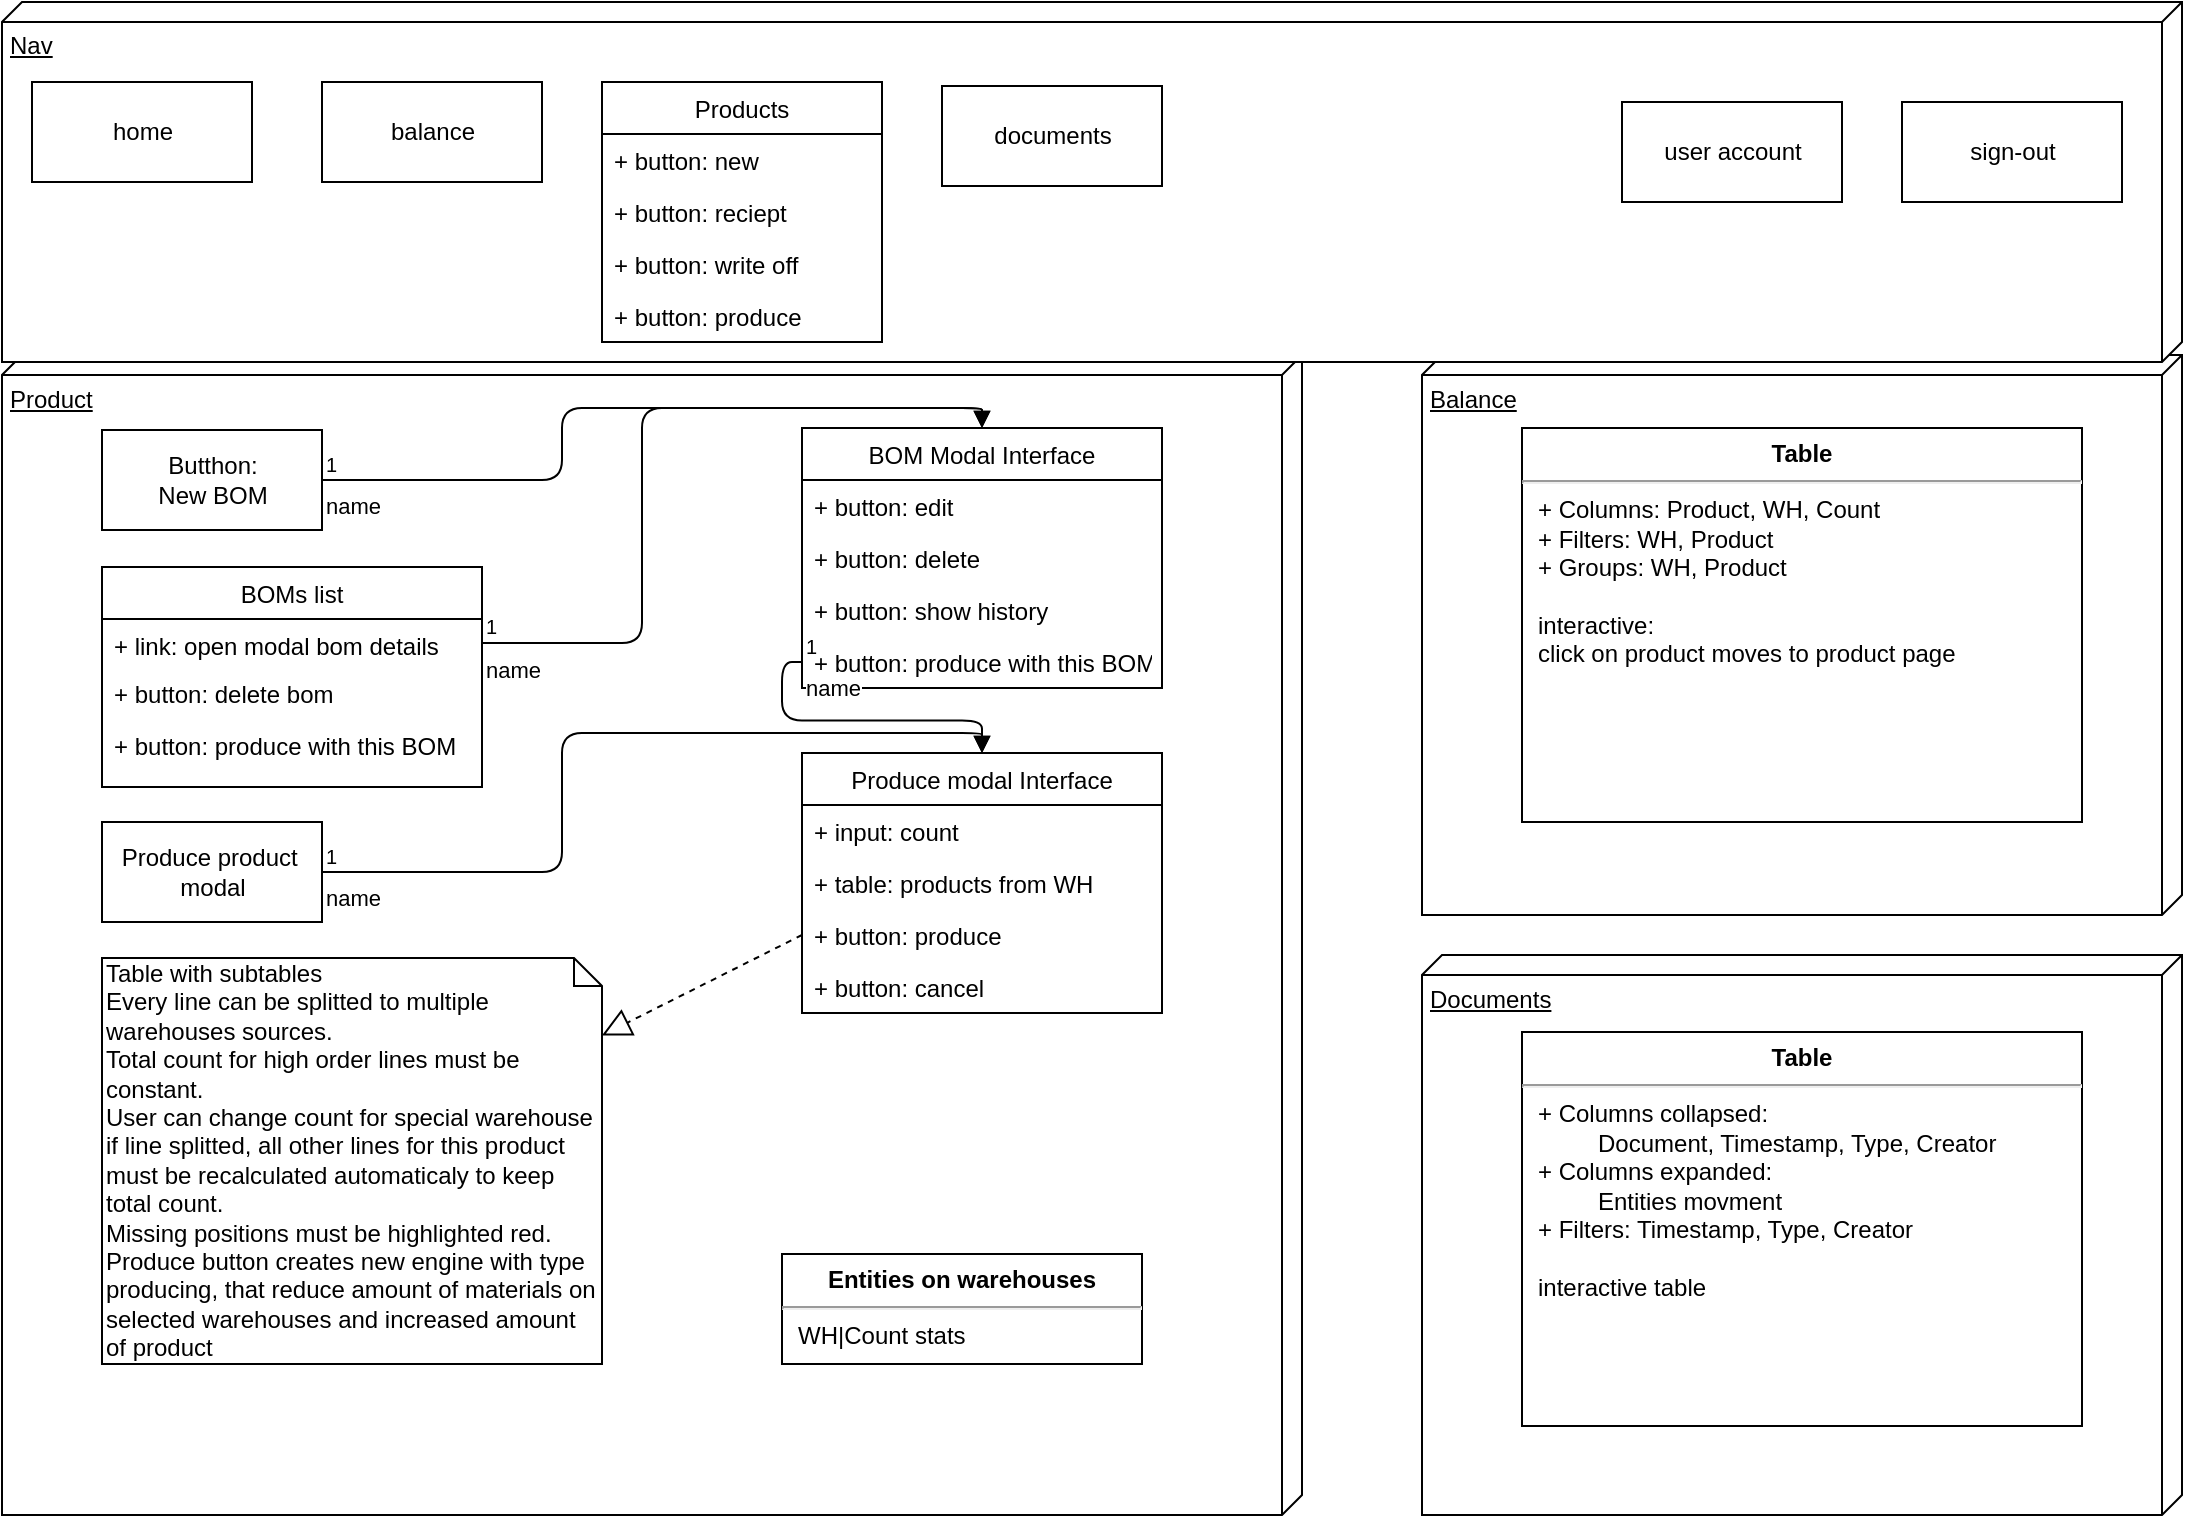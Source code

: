 <mxfile version="10.8.0" type="github"><diagram name="Page-1" id="5f0bae14-7c28-e335-631c-24af17079c00"><mxGraphModel dx="2254" dy="753" grid="1" gridSize="10" guides="1" tooltips="1" connect="1" arrows="1" fold="1" page="1" pageScale="1" pageWidth="1100" pageHeight="850" background="#ffffff" math="0" shadow="0"><root><mxCell id="0"/><mxCell id="1" parent="0"/><mxCell id="KCl2432QUtvmK8GABs0w-1" value="Product" style="verticalAlign=top;align=left;spacingTop=8;spacingLeft=2;spacingRight=12;shape=cube;size=10;direction=south;fontStyle=4;html=1;" parent="1" vertex="1"><mxGeometry x="-70" y="936.5" width="650" height="580" as="geometry"/></mxCell><mxCell id="KCl2432QUtvmK8GABs0w-2" value="Balance" style="verticalAlign=top;align=left;spacingTop=8;spacingLeft=2;spacingRight=12;shape=cube;size=10;direction=south;fontStyle=4;html=1;" parent="1" vertex="1"><mxGeometry x="640" y="936.5" width="380" height="280" as="geometry"/></mxCell><mxCell id="KCl2432QUtvmK8GABs0w-4" value="&lt;p style=&quot;margin: 0px ; margin-top: 6px ; text-align: center&quot;&gt;&lt;b&gt;Table&lt;/b&gt;&lt;/p&gt;&lt;hr&gt;&lt;p style=&quot;margin: 0px ; margin-left: 8px&quot;&gt;+ Columns: Product, WH, Count&lt;/p&gt;&lt;p style=&quot;margin: 0px ; margin-left: 8px&quot;&gt;+ Filters: WH, Product&lt;br&gt;&lt;/p&gt;&lt;p style=&quot;margin: 0px ; margin-left: 8px&quot;&gt;+ Groups: WH, Product&lt;/p&gt;&lt;p style=&quot;margin: 0px ; margin-left: 8px&quot;&gt;&lt;br&gt;&lt;/p&gt;&lt;p style=&quot;margin: 0px ; margin-left: 8px&quot;&gt;interactive:&lt;/p&gt;&lt;p style=&quot;margin: 0px ; margin-left: 8px&quot;&gt;click on product moves to product page&lt;/p&gt;" style="align=left;overflow=fill;html=1;" parent="1" vertex="1"><mxGeometry x="690" y="973" width="280" height="197" as="geometry"/></mxCell><mxCell id="KCl2432QUtvmK8GABs0w-13" value="Produce product&amp;nbsp;&lt;br&gt;modal&lt;br&gt;" style="html=1;" parent="1" vertex="1"><mxGeometry x="-20" y="1170" width="110" height="50" as="geometry"/></mxCell><mxCell id="KCl2432QUtvmK8GABs0w-14" value="Butthon:&lt;br&gt;New BOM" style="html=1;" parent="1" vertex="1"><mxGeometry x="-20" y="974" width="110" height="50" as="geometry"/></mxCell><mxCell id="KCl2432QUtvmK8GABs0w-15" value="BOMs list" style="swimlane;fontStyle=0;childLayout=stackLayout;horizontal=1;startSize=26;fillColor=none;horizontalStack=0;resizeParent=1;resizeParentMax=0;resizeLast=0;collapsible=1;marginBottom=0;" parent="1" vertex="1"><mxGeometry x="-20" y="1042.5" width="190" height="110" as="geometry"/></mxCell><mxCell id="KCl2432QUtvmK8GABs0w-16" value="+ link: open modal bom details" style="text;strokeColor=none;fillColor=none;align=left;verticalAlign=top;spacingLeft=4;spacingRight=4;overflow=hidden;rotatable=0;points=[[0,0.5],[1,0.5]];portConstraint=eastwest;" parent="KCl2432QUtvmK8GABs0w-15" vertex="1"><mxGeometry y="26" width="190" height="24" as="geometry"/></mxCell><mxCell id="KCl2432QUtvmK8GABs0w-28" value="+ button: delete bom" style="text;strokeColor=none;fillColor=none;align=left;verticalAlign=top;spacingLeft=4;spacingRight=4;overflow=hidden;rotatable=0;points=[[0,0.5],[1,0.5]];portConstraint=eastwest;" parent="KCl2432QUtvmK8GABs0w-15" vertex="1"><mxGeometry y="50" width="190" height="26" as="geometry"/></mxCell><mxCell id="KCl2432QUtvmK8GABs0w-17" value="+ button: produce with this BOM" style="text;strokeColor=none;fillColor=none;align=left;verticalAlign=top;spacingLeft=4;spacingRight=4;overflow=hidden;rotatable=0;points=[[0,0.5],[1,0.5]];portConstraint=eastwest;" parent="KCl2432QUtvmK8GABs0w-15" vertex="1"><mxGeometry y="76" width="190" height="34" as="geometry"/></mxCell><mxCell id="KCl2432QUtvmK8GABs0w-19" value="BOM Modal Interface" style="swimlane;fontStyle=0;childLayout=stackLayout;horizontal=1;startSize=26;fillColor=none;horizontalStack=0;resizeParent=1;resizeParentMax=0;resizeLast=0;collapsible=1;marginBottom=0;" parent="1" vertex="1"><mxGeometry x="330" y="973" width="180" height="130" as="geometry"/></mxCell><mxCell id="KCl2432QUtvmK8GABs0w-20" value="+ button: edit" style="text;strokeColor=none;fillColor=none;align=left;verticalAlign=top;spacingLeft=4;spacingRight=4;overflow=hidden;rotatable=0;points=[[0,0.5],[1,0.5]];portConstraint=eastwest;" parent="KCl2432QUtvmK8GABs0w-19" vertex="1"><mxGeometry y="26" width="180" height="26" as="geometry"/></mxCell><mxCell id="KCl2432QUtvmK8GABs0w-21" value="+ button: delete" style="text;strokeColor=none;fillColor=none;align=left;verticalAlign=top;spacingLeft=4;spacingRight=4;overflow=hidden;rotatable=0;points=[[0,0.5],[1,0.5]];portConstraint=eastwest;" parent="KCl2432QUtvmK8GABs0w-19" vertex="1"><mxGeometry y="52" width="180" height="26" as="geometry"/></mxCell><mxCell id="KCl2432QUtvmK8GABs0w-27" value="+ button: show history" style="text;strokeColor=none;fillColor=none;align=left;verticalAlign=top;spacingLeft=4;spacingRight=4;overflow=hidden;rotatable=0;points=[[0,0.5],[1,0.5]];portConstraint=eastwest;" parent="KCl2432QUtvmK8GABs0w-19" vertex="1"><mxGeometry y="78" width="180" height="26" as="geometry"/></mxCell><mxCell id="KCl2432QUtvmK8GABs0w-22" value="+ button: produce with this BOM" style="text;strokeColor=none;fillColor=none;align=left;verticalAlign=top;spacingLeft=4;spacingRight=4;overflow=hidden;rotatable=0;points=[[0,0.5],[1,0.5]];portConstraint=eastwest;" parent="KCl2432QUtvmK8GABs0w-19" vertex="1"><mxGeometry y="104" width="180" height="26" as="geometry"/></mxCell><mxCell id="KCl2432QUtvmK8GABs0w-23" value="name" style="endArrow=block;endFill=1;html=1;edgeStyle=orthogonalEdgeStyle;align=left;verticalAlign=top;entryX=0.5;entryY=0;entryDx=0;entryDy=0;" parent="1" source="KCl2432QUtvmK8GABs0w-16" target="KCl2432QUtvmK8GABs0w-19" edge="1"><mxGeometry x="-1" relative="1" as="geometry"><mxPoint x="180" y="1270" as="sourcePoint"/><mxPoint x="340" y="1270" as="targetPoint"/></mxGeometry></mxCell><mxCell id="KCl2432QUtvmK8GABs0w-24" value="1" style="resizable=0;html=1;align=left;verticalAlign=bottom;labelBackgroundColor=#ffffff;fontSize=10;" parent="KCl2432QUtvmK8GABs0w-23" connectable="0" vertex="1"><mxGeometry x="-1" relative="1" as="geometry"/></mxCell><mxCell id="KCl2432QUtvmK8GABs0w-25" value="name" style="endArrow=block;endFill=1;html=1;edgeStyle=orthogonalEdgeStyle;align=left;verticalAlign=top;entryX=0.5;entryY=0;entryDx=0;entryDy=0;" parent="1" source="KCl2432QUtvmK8GABs0w-14" target="KCl2432QUtvmK8GABs0w-19" edge="1"><mxGeometry x="-1" relative="1" as="geometry"><mxPoint x="225" y="1023" as="sourcePoint"/><mxPoint x="400" y="1032" as="targetPoint"/></mxGeometry></mxCell><mxCell id="KCl2432QUtvmK8GABs0w-26" value="1" style="resizable=0;html=1;align=left;verticalAlign=bottom;labelBackgroundColor=#ffffff;fontSize=10;" parent="KCl2432QUtvmK8GABs0w-25" connectable="0" vertex="1"><mxGeometry x="-1" relative="1" as="geometry"/></mxCell><mxCell id="KCl2432QUtvmK8GABs0w-29" value="Produce modal Interface" style="swimlane;fontStyle=0;childLayout=stackLayout;horizontal=1;startSize=26;fillColor=none;horizontalStack=0;resizeParent=1;resizeParentMax=0;resizeLast=0;collapsible=1;marginBottom=0;" parent="1" vertex="1"><mxGeometry x="330" y="1135.5" width="180" height="130" as="geometry"/></mxCell><mxCell id="KCl2432QUtvmK8GABs0w-33" value="+ input: count" style="text;strokeColor=none;fillColor=none;align=left;verticalAlign=top;spacingLeft=4;spacingRight=4;overflow=hidden;rotatable=0;points=[[0,0.5],[1,0.5]];portConstraint=eastwest;" parent="KCl2432QUtvmK8GABs0w-29" vertex="1"><mxGeometry y="26" width="180" height="26" as="geometry"/></mxCell><mxCell id="KCl2432QUtvmK8GABs0w-44" value="+ table: products from WH" style="text;strokeColor=none;fillColor=none;align=left;verticalAlign=top;spacingLeft=4;spacingRight=4;overflow=hidden;rotatable=0;points=[[0,0.5],[1,0.5]];portConstraint=eastwest;" parent="KCl2432QUtvmK8GABs0w-29" vertex="1"><mxGeometry y="52" width="180" height="26" as="geometry"/></mxCell><mxCell id="KCl2432QUtvmK8GABs0w-30" value="+ button: produce" style="text;strokeColor=none;fillColor=none;align=left;verticalAlign=top;spacingLeft=4;spacingRight=4;overflow=hidden;rotatable=0;points=[[0,0.5],[1,0.5]];portConstraint=eastwest;" parent="KCl2432QUtvmK8GABs0w-29" vertex="1"><mxGeometry y="78" width="180" height="26" as="geometry"/></mxCell><mxCell id="KCl2432QUtvmK8GABs0w-31" value="+ button: cancel" style="text;strokeColor=none;fillColor=none;align=left;verticalAlign=top;spacingLeft=4;spacingRight=4;overflow=hidden;rotatable=0;points=[[0,0.5],[1,0.5]];portConstraint=eastwest;" parent="KCl2432QUtvmK8GABs0w-29" vertex="1"><mxGeometry y="104" width="180" height="26" as="geometry"/></mxCell><mxCell id="KCl2432QUtvmK8GABs0w-40" value="name" style="endArrow=block;endFill=1;html=1;edgeStyle=orthogonalEdgeStyle;align=left;verticalAlign=top;" parent="1" source="KCl2432QUtvmK8GABs0w-22" target="KCl2432QUtvmK8GABs0w-29" edge="1"><mxGeometry x="-1" relative="1" as="geometry"><mxPoint x="170" y="1023" as="sourcePoint"/><mxPoint x="340" y="1048" as="targetPoint"/></mxGeometry></mxCell><mxCell id="KCl2432QUtvmK8GABs0w-41" value="1" style="resizable=0;html=1;align=left;verticalAlign=bottom;labelBackgroundColor=#ffffff;fontSize=10;" parent="KCl2432QUtvmK8GABs0w-40" connectable="0" vertex="1"><mxGeometry x="-1" relative="1" as="geometry"/></mxCell><mxCell id="KCl2432QUtvmK8GABs0w-42" value="name" style="endArrow=block;endFill=1;html=1;edgeStyle=orthogonalEdgeStyle;align=left;verticalAlign=top;entryX=0.5;entryY=0;entryDx=0;entryDy=0;" parent="1" source="KCl2432QUtvmK8GABs0w-13" target="KCl2432QUtvmK8GABs0w-29" edge="1"><mxGeometry x="-1" relative="1" as="geometry"><mxPoint x="340" y="1100" as="sourcePoint"/><mxPoint x="430" y="1205" as="targetPoint"/></mxGeometry></mxCell><mxCell id="KCl2432QUtvmK8GABs0w-43" value="1" style="resizable=0;html=1;align=left;verticalAlign=bottom;labelBackgroundColor=#ffffff;fontSize=10;" parent="KCl2432QUtvmK8GABs0w-42" connectable="0" vertex="1"><mxGeometry x="-1" relative="1" as="geometry"/></mxCell><mxCell id="KCl2432QUtvmK8GABs0w-45" value="Table with subtables&lt;br&gt;Every line can be splitted to multiple warehouses sources.&lt;br&gt;Total count for high order lines must be constant.&lt;br&gt;User can change count for special warehouse if line splitted, all other lines for this product must be recalculated automaticaly to keep total count.&lt;br&gt;Missing positions must be highlighted red.&lt;br&gt;Produce button creates new engine with type producing, that reduce amount of materials on selected warehouses and increased amount of product&lt;br&gt;" style="shape=note;whiteSpace=wrap;html=1;size=14;verticalAlign=top;align=left;spacingTop=-6;" parent="1" vertex="1"><mxGeometry x="-20" y="1238" width="250" height="203" as="geometry"/></mxCell><mxCell id="KCl2432QUtvmK8GABs0w-46" value="" style="endArrow=block;dashed=1;endFill=0;endSize=12;html=1;exitX=0;exitY=0.5;exitDx=0;exitDy=0;" parent="1" source="KCl2432QUtvmK8GABs0w-30" target="KCl2432QUtvmK8GABs0w-45" edge="1"><mxGeometry width="160" relative="1" as="geometry"><mxPoint x="210" y="1440" as="sourcePoint"/><mxPoint x="370" y="1440" as="targetPoint"/></mxGeometry></mxCell><mxCell id="t9lTf4oAnpQswOrRPZ45-1" value="Nav" style="verticalAlign=top;align=left;spacingTop=8;spacingLeft=2;spacingRight=12;shape=cube;size=10;direction=south;fontStyle=4;html=1;" vertex="1" parent="1"><mxGeometry x="-70" y="760" width="1090" height="180" as="geometry"/></mxCell><mxCell id="t9lTf4oAnpQswOrRPZ45-2" value="home" style="html=1;" vertex="1" parent="1"><mxGeometry x="-55" y="800" width="110" height="50" as="geometry"/></mxCell><mxCell id="t9lTf4oAnpQswOrRPZ45-4" value="Products" style="swimlane;fontStyle=0;childLayout=stackLayout;horizontal=1;startSize=26;fillColor=none;horizontalStack=0;resizeParent=1;resizeParentMax=0;resizeLast=0;collapsible=1;marginBottom=0;" vertex="1" parent="1"><mxGeometry x="230" y="800" width="140" height="130" as="geometry"/></mxCell><mxCell id="t9lTf4oAnpQswOrRPZ45-5" value="+ button: new" style="text;strokeColor=none;fillColor=none;align=left;verticalAlign=top;spacingLeft=4;spacingRight=4;overflow=hidden;rotatable=0;points=[[0,0.5],[1,0.5]];portConstraint=eastwest;" vertex="1" parent="t9lTf4oAnpQswOrRPZ45-4"><mxGeometry y="26" width="140" height="26" as="geometry"/></mxCell><mxCell id="t9lTf4oAnpQswOrRPZ45-22" value="+ button: reciept" style="text;strokeColor=none;fillColor=none;align=left;verticalAlign=top;spacingLeft=4;spacingRight=4;overflow=hidden;rotatable=0;points=[[0,0.5],[1,0.5]];portConstraint=eastwest;" vertex="1" parent="t9lTf4oAnpQswOrRPZ45-4"><mxGeometry y="52" width="140" height="26" as="geometry"/></mxCell><mxCell id="t9lTf4oAnpQswOrRPZ45-6" value="+ button: write off" style="text;strokeColor=none;fillColor=none;align=left;verticalAlign=top;spacingLeft=4;spacingRight=4;overflow=hidden;rotatable=0;points=[[0,0.5],[1,0.5]];portConstraint=eastwest;" vertex="1" parent="t9lTf4oAnpQswOrRPZ45-4"><mxGeometry y="78" width="140" height="26" as="geometry"/></mxCell><mxCell id="t9lTf4oAnpQswOrRPZ45-7" value="+ button: produce" style="text;strokeColor=none;fillColor=none;align=left;verticalAlign=top;spacingLeft=4;spacingRight=4;overflow=hidden;rotatable=0;points=[[0,0.5],[1,0.5]];portConstraint=eastwest;" vertex="1" parent="t9lTf4oAnpQswOrRPZ45-4"><mxGeometry y="104" width="140" height="26" as="geometry"/></mxCell><mxCell id="t9lTf4oAnpQswOrRPZ45-8" value="balance" style="html=1;" vertex="1" parent="1"><mxGeometry x="90" y="800" width="110" height="50" as="geometry"/></mxCell><mxCell id="t9lTf4oAnpQswOrRPZ45-9" value="sign-out" style="html=1;" vertex="1" parent="1"><mxGeometry x="880" y="810" width="110" height="50" as="geometry"/></mxCell><mxCell id="t9lTf4oAnpQswOrRPZ45-10" value="user account" style="html=1;" vertex="1" parent="1"><mxGeometry x="740" y="810" width="110" height="50" as="geometry"/></mxCell><mxCell id="t9lTf4oAnpQswOrRPZ45-16" value="documents" style="html=1;" vertex="1" parent="1"><mxGeometry x="400" y="802" width="110" height="50" as="geometry"/></mxCell><mxCell id="t9lTf4oAnpQswOrRPZ45-17" value="Documents" style="verticalAlign=top;align=left;spacingTop=8;spacingLeft=2;spacingRight=12;shape=cube;size=10;direction=south;fontStyle=4;html=1;" vertex="1" parent="1"><mxGeometry x="640" y="1236.5" width="380" height="280" as="geometry"/></mxCell><mxCell id="t9lTf4oAnpQswOrRPZ45-18" value="&lt;p style=&quot;margin: 0px ; margin-top: 6px ; text-align: center&quot;&gt;&lt;b&gt;Table&lt;/b&gt;&lt;/p&gt;&lt;hr&gt;&lt;p style=&quot;margin: 0px ; margin-left: 8px&quot;&gt;+ Columns collapsed:&amp;nbsp;&lt;/p&gt;&lt;p style=&quot;margin: 0px ; margin-left: 8px&quot;&gt;&amp;nbsp; &amp;nbsp; &amp;nbsp; &amp;nbsp; &amp;nbsp;Document, Timestamp, Type, Creator&lt;/p&gt;&lt;p style=&quot;margin: 0px ; margin-left: 8px&quot;&gt;&lt;span&gt;+ Columns expanded:&lt;/span&gt;&lt;/p&gt;&lt;p style=&quot;margin: 0px ; margin-left: 8px&quot;&gt;&lt;span&gt;&amp;nbsp; &amp;nbsp; &amp;nbsp; &amp;nbsp; &amp;nbsp;Entities movment&amp;nbsp;&lt;/span&gt;&lt;/p&gt;&lt;p style=&quot;margin: 0px ; margin-left: 8px&quot;&gt;&lt;span&gt;+ Filters: Timestamp, Type, Creator&lt;/span&gt;&lt;/p&gt;&lt;p style=&quot;margin: 0px ; margin-left: 8px&quot;&gt;&lt;span&gt;&lt;br&gt;&lt;/span&gt;&lt;/p&gt;&lt;p style=&quot;margin: 0px ; margin-left: 8px&quot;&gt;&lt;span&gt;interactive table&lt;/span&gt;&lt;/p&gt;" style="align=left;overflow=fill;html=1;" vertex="1" parent="1"><mxGeometry x="690" y="1275" width="280" height="197" as="geometry"/></mxCell><mxCell id="t9lTf4oAnpQswOrRPZ45-20" value="&lt;p style=&quot;margin: 0px ; margin-top: 6px ; text-align: center&quot;&gt;&lt;b&gt;Entities on warehouses&lt;/b&gt;&lt;/p&gt;&lt;hr&gt;&lt;p style=&quot;margin: 0px ; margin-left: 8px&quot;&gt;WH|Count stats&lt;/p&gt;" style="align=left;overflow=fill;html=1;" vertex="1" parent="1"><mxGeometry x="320" y="1386" width="180" height="55" as="geometry"/></mxCell></root></mxGraphModel></diagram></mxfile>